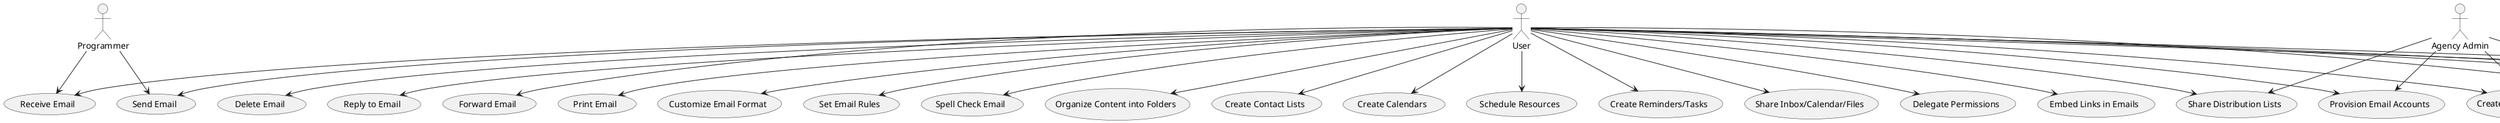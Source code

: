 @startuml
actor User
actor "Agency Admin" as AA
actor "Data Center Admin" as DCA
actor Programmer
actor "Legal/OIG" as LOIG

usecase "Send Email" as UC1
usecase "Receive Email" as UC2
usecase "Delete Email" as UC3
usecase "Reply to Email" as UC4
usecase "Forward Email" as UC5
usecase "Print Email" as UC6
usecase "Customize Email Format" as UC7
usecase "Set Email Rules" as UC8
usecase "Spell Check Email" as UC9
usecase "Organize Content into Folders" as UC10
usecase "Create Contact Lists" as UC11
usecase "Manage Public Folders" as UC12
usecase "Share Distribution Lists" as UC13
usecase "Create Calendars" as UC14
usecase "Schedule Resources" as UC15
usecase "Create Reminders/Tasks" as UC16
usecase "Share Inbox/Calendar/Files" as UC17
usecase "Delegate Permissions" as UC18
usecase "Embed Links in Emails" as UC19
usecase "Provision Email Accounts" as UC20
usecase "Search Emails" as UC21
usecase "Create Generic Email Accounts" as UC22
usecase "Archive Emails" as UC23
usecase "Restore Archive Items" as UC24
usecase "Filter Archive" as UC25

User --> UC1
User --> UC2
User --> UC3
User --> UC4
User --> UC5
User --> UC6
User --> UC7
User --> UC8
User --> UC9
User --> UC10
User --> UC11
User --> UC12
User --> UC13
User --> UC14
User --> UC15
User --> UC16
User --> UC17
User --> UC18
User --> UC19
User --> UC20
User --> UC21
User --> UC22
User --> UC23
User --> UC24
User --> UC25

AA --> UC12
AA --> UC13
AA --> UC20
AA --> UC22

DCA --> UC23
DCA --> UC24
DCA --> UC25

Programmer --> UC1
Programmer --> UC2

LOIG --> UC21
LOIG --> UC24
@enduml